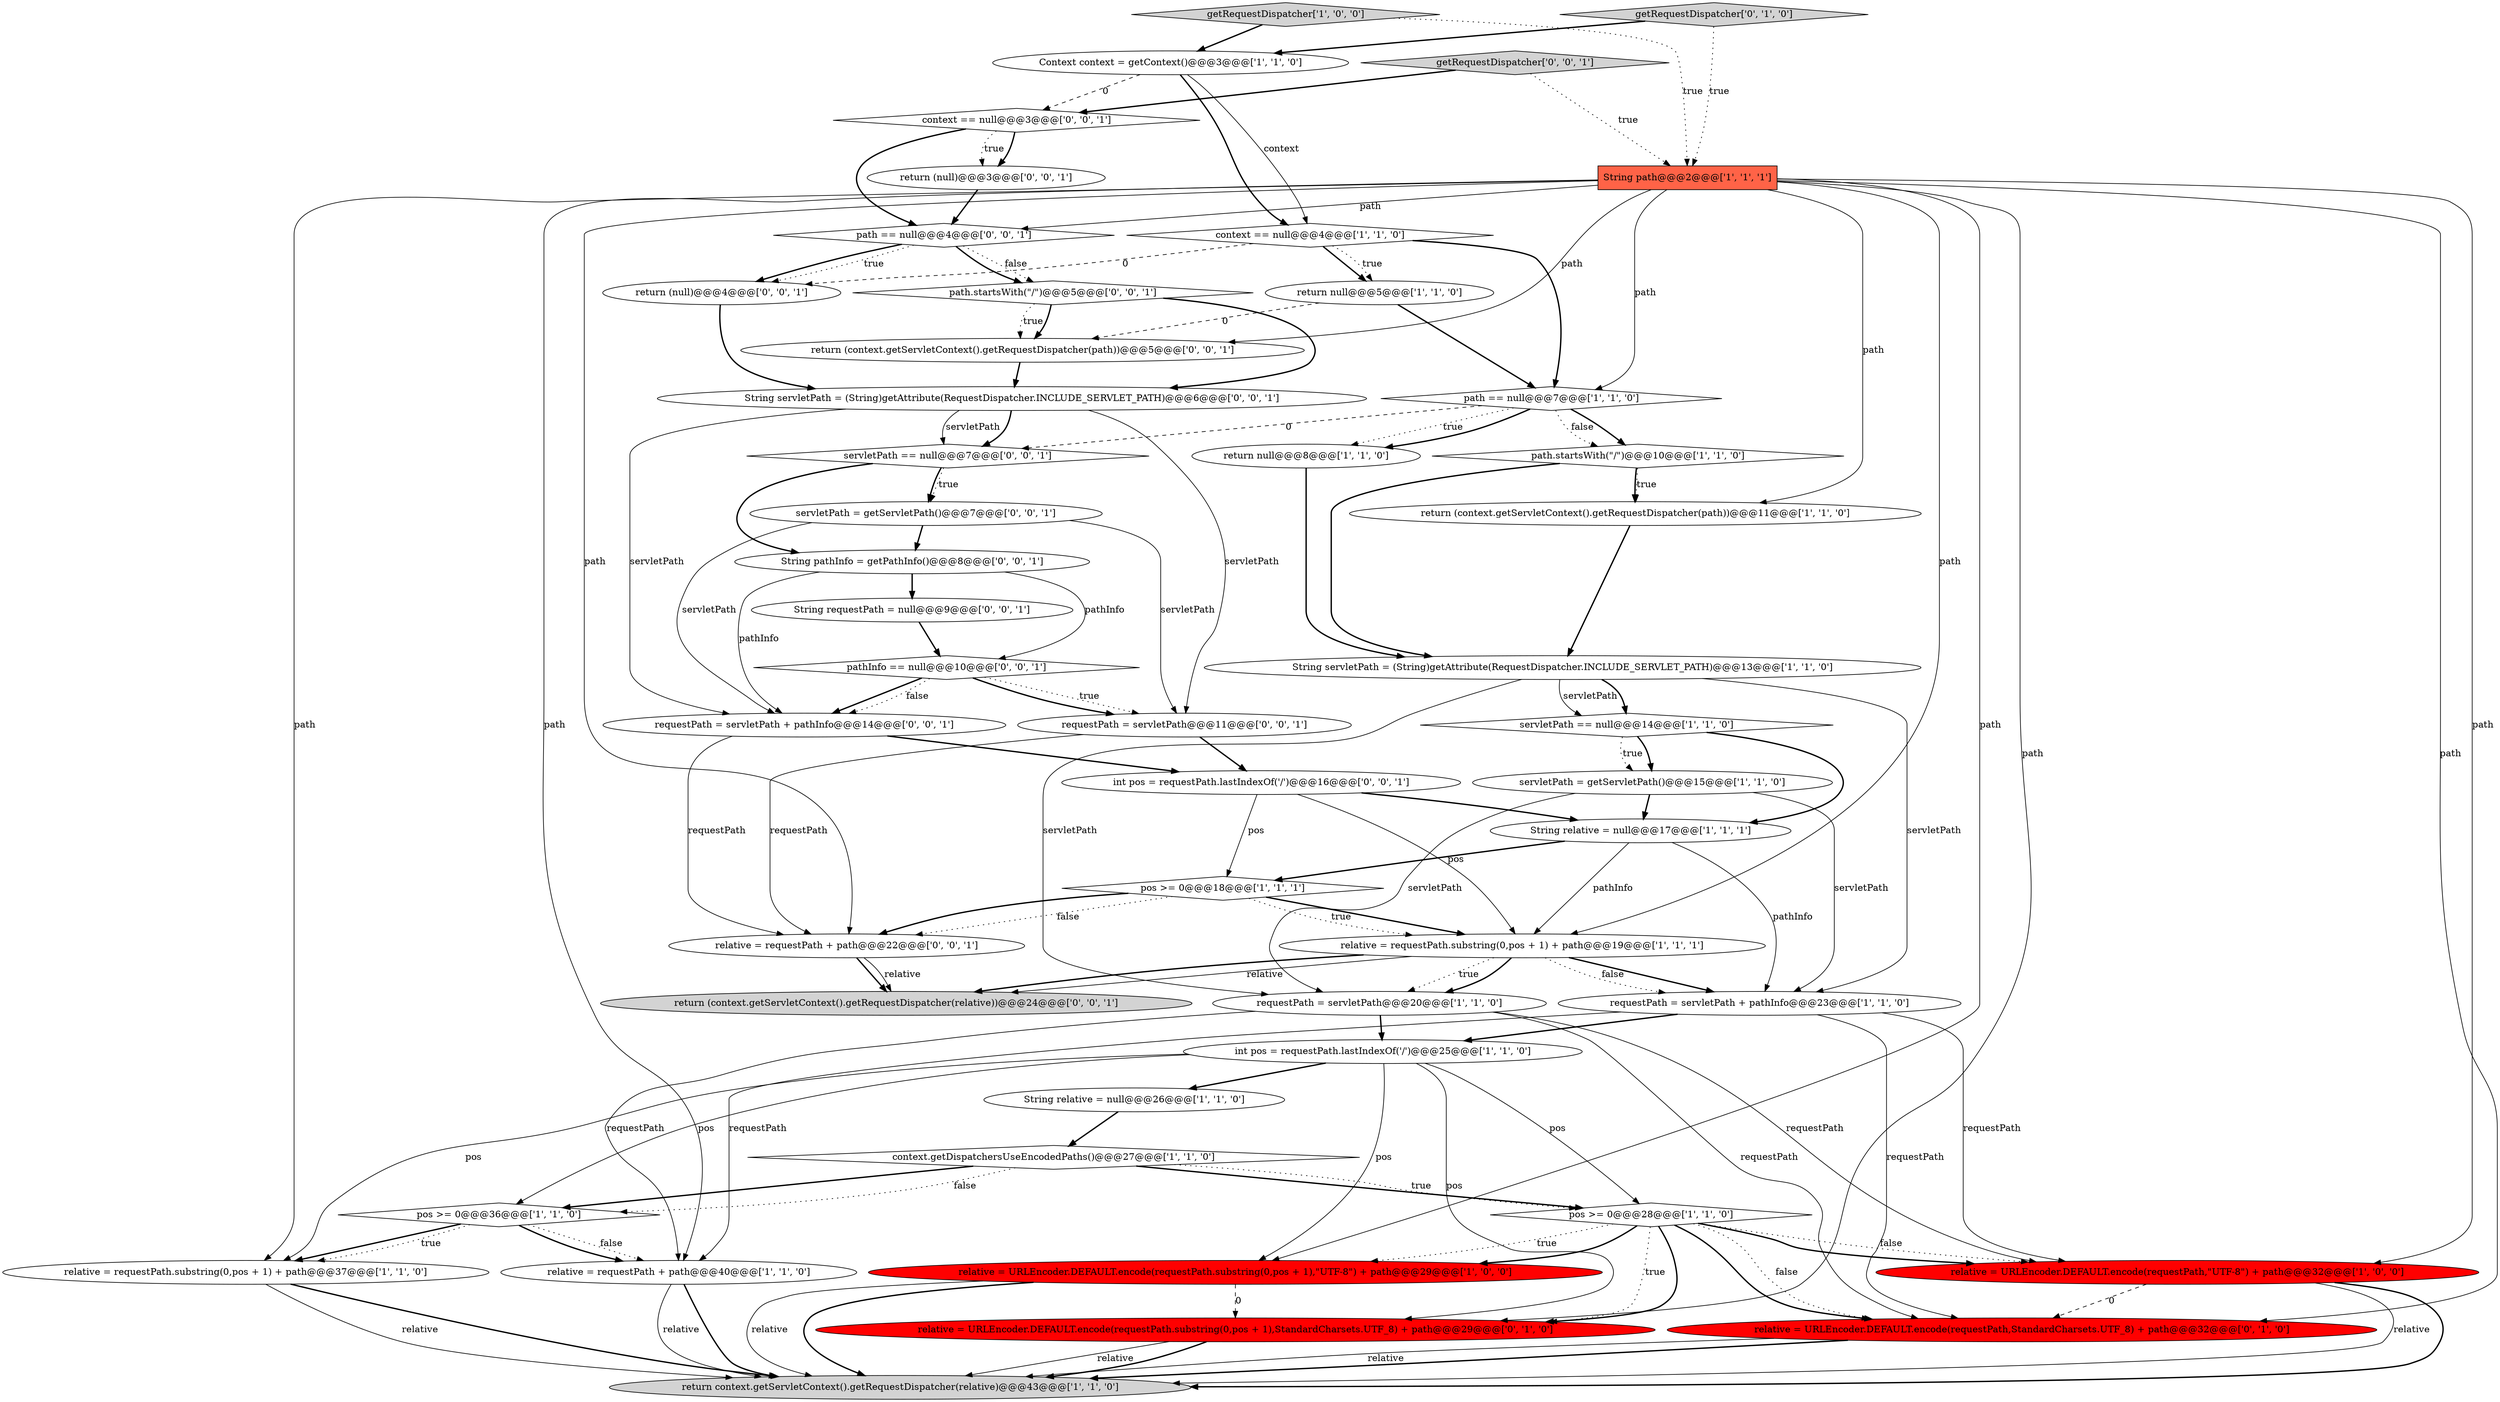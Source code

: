 digraph {
41 [style = filled, label = "return (context.getServletContext().getRequestDispatcher(path))@@@5@@@['0', '0', '1']", fillcolor = white, shape = ellipse image = "AAA0AAABBB3BBB"];
2 [style = filled, label = "relative = requestPath + path@@@40@@@['1', '1', '0']", fillcolor = white, shape = ellipse image = "AAA0AAABBB1BBB"];
46 [style = filled, label = "int pos = requestPath.lastIndexOf('/')@@@16@@@['0', '0', '1']", fillcolor = white, shape = ellipse image = "AAA0AAABBB3BBB"];
3 [style = filled, label = "pos >= 0@@@28@@@['1', '1', '0']", fillcolor = white, shape = diamond image = "AAA0AAABBB1BBB"];
42 [style = filled, label = "pathInfo == null@@@10@@@['0', '0', '1']", fillcolor = white, shape = diamond image = "AAA0AAABBB3BBB"];
5 [style = filled, label = "pos >= 0@@@36@@@['1', '1', '0']", fillcolor = white, shape = diamond image = "AAA0AAABBB1BBB"];
44 [style = filled, label = "servletPath == null@@@7@@@['0', '0', '1']", fillcolor = white, shape = diamond image = "AAA0AAABBB3BBB"];
19 [style = filled, label = "path.startsWith(\"/\")@@@10@@@['1', '1', '0']", fillcolor = white, shape = diamond image = "AAA0AAABBB1BBB"];
18 [style = filled, label = "String path@@@2@@@['1', '1', '1']", fillcolor = tomato, shape = box image = "AAA0AAABBB1BBB"];
25 [style = filled, label = "requestPath = servletPath@@@20@@@['1', '1', '0']", fillcolor = white, shape = ellipse image = "AAA0AAABBB1BBB"];
16 [style = filled, label = "relative = requestPath.substring(0,pos + 1) + path@@@37@@@['1', '1', '0']", fillcolor = white, shape = ellipse image = "AAA0AAABBB1BBB"];
43 [style = filled, label = "String requestPath = null@@@9@@@['0', '0', '1']", fillcolor = white, shape = ellipse image = "AAA0AAABBB3BBB"];
38 [style = filled, label = "getRequestDispatcher['0', '0', '1']", fillcolor = lightgray, shape = diamond image = "AAA0AAABBB3BBB"];
28 [style = filled, label = "relative = URLEncoder.DEFAULT.encode(requestPath.substring(0,pos + 1),StandardCharsets.UTF_8) + path@@@29@@@['0', '1', '0']", fillcolor = red, shape = ellipse image = "AAA1AAABBB2BBB"];
35 [style = filled, label = "return (context.getServletContext().getRequestDispatcher(relative))@@@24@@@['0', '0', '1']", fillcolor = lightgray, shape = ellipse image = "AAA0AAABBB3BBB"];
47 [style = filled, label = "requestPath = servletPath@@@11@@@['0', '0', '1']", fillcolor = white, shape = ellipse image = "AAA0AAABBB3BBB"];
0 [style = filled, label = "Context context = getContext()@@@3@@@['1', '1', '0']", fillcolor = white, shape = ellipse image = "AAA0AAABBB1BBB"];
9 [style = filled, label = "relative = requestPath.substring(0,pos + 1) + path@@@19@@@['1', '1', '1']", fillcolor = white, shape = ellipse image = "AAA0AAABBB1BBB"];
31 [style = filled, label = "return (null)@@@3@@@['0', '0', '1']", fillcolor = white, shape = ellipse image = "AAA0AAABBB3BBB"];
1 [style = filled, label = "return context.getServletContext().getRequestDispatcher(relative)@@@43@@@['1', '1', '0']", fillcolor = lightgray, shape = ellipse image = "AAA0AAABBB1BBB"];
22 [style = filled, label = "String relative = null@@@26@@@['1', '1', '0']", fillcolor = white, shape = ellipse image = "AAA0AAABBB1BBB"];
24 [style = filled, label = "requestPath = servletPath + pathInfo@@@23@@@['1', '1', '0']", fillcolor = white, shape = ellipse image = "AAA0AAABBB1BBB"];
30 [style = filled, label = "path.startsWith(\"/\")@@@5@@@['0', '0', '1']", fillcolor = white, shape = diamond image = "AAA0AAABBB3BBB"];
45 [style = filled, label = "context == null@@@3@@@['0', '0', '1']", fillcolor = white, shape = diamond image = "AAA0AAABBB3BBB"];
33 [style = filled, label = "String servletPath = (String)getAttribute(RequestDispatcher.INCLUDE_SERVLET_PATH)@@@6@@@['0', '0', '1']", fillcolor = white, shape = ellipse image = "AAA0AAABBB3BBB"];
32 [style = filled, label = "relative = requestPath + path@@@22@@@['0', '0', '1']", fillcolor = white, shape = ellipse image = "AAA0AAABBB3BBB"];
14 [style = filled, label = "servletPath == null@@@14@@@['1', '1', '0']", fillcolor = white, shape = diamond image = "AAA0AAABBB1BBB"];
27 [style = filled, label = "getRequestDispatcher['0', '1', '0']", fillcolor = lightgray, shape = diamond image = "AAA0AAABBB2BBB"];
4 [style = filled, label = "path == null@@@7@@@['1', '1', '0']", fillcolor = white, shape = diamond image = "AAA0AAABBB1BBB"];
13 [style = filled, label = "return null@@@5@@@['1', '1', '0']", fillcolor = white, shape = ellipse image = "AAA0AAABBB1BBB"];
39 [style = filled, label = "requestPath = servletPath + pathInfo@@@14@@@['0', '0', '1']", fillcolor = white, shape = ellipse image = "AAA0AAABBB3BBB"];
20 [style = filled, label = "context.getDispatchersUseEncodedPaths()@@@27@@@['1', '1', '0']", fillcolor = white, shape = diamond image = "AAA0AAABBB1BBB"];
36 [style = filled, label = "path == null@@@4@@@['0', '0', '1']", fillcolor = white, shape = diamond image = "AAA0AAABBB3BBB"];
10 [style = filled, label = "int pos = requestPath.lastIndexOf('/')@@@25@@@['1', '1', '0']", fillcolor = white, shape = ellipse image = "AAA0AAABBB1BBB"];
12 [style = filled, label = "String servletPath = (String)getAttribute(RequestDispatcher.INCLUDE_SERVLET_PATH)@@@13@@@['1', '1', '0']", fillcolor = white, shape = ellipse image = "AAA0AAABBB1BBB"];
11 [style = filled, label = "relative = URLEncoder.DEFAULT.encode(requestPath.substring(0,pos + 1),\"UTF-8\") + path@@@29@@@['1', '0', '0']", fillcolor = red, shape = ellipse image = "AAA1AAABBB1BBB"];
23 [style = filled, label = "return null@@@8@@@['1', '1', '0']", fillcolor = white, shape = ellipse image = "AAA0AAABBB1BBB"];
37 [style = filled, label = "return (null)@@@4@@@['0', '0', '1']", fillcolor = white, shape = ellipse image = "AAA0AAABBB3BBB"];
34 [style = filled, label = "String pathInfo = getPathInfo()@@@8@@@['0', '0', '1']", fillcolor = white, shape = ellipse image = "AAA0AAABBB3BBB"];
7 [style = filled, label = "relative = URLEncoder.DEFAULT.encode(requestPath,\"UTF-8\") + path@@@32@@@['1', '0', '0']", fillcolor = red, shape = ellipse image = "AAA1AAABBB1BBB"];
26 [style = filled, label = "pos >= 0@@@18@@@['1', '1', '1']", fillcolor = white, shape = diamond image = "AAA0AAABBB1BBB"];
40 [style = filled, label = "servletPath = getServletPath()@@@7@@@['0', '0', '1']", fillcolor = white, shape = ellipse image = "AAA0AAABBB3BBB"];
8 [style = filled, label = "servletPath = getServletPath()@@@15@@@['1', '1', '0']", fillcolor = white, shape = ellipse image = "AAA0AAABBB1BBB"];
6 [style = filled, label = "return (context.getServletContext().getRequestDispatcher(path))@@@11@@@['1', '1', '0']", fillcolor = white, shape = ellipse image = "AAA0AAABBB1BBB"];
29 [style = filled, label = "relative = URLEncoder.DEFAULT.encode(requestPath,StandardCharsets.UTF_8) + path@@@32@@@['0', '1', '0']", fillcolor = red, shape = ellipse image = "AAA1AAABBB2BBB"];
15 [style = filled, label = "context == null@@@4@@@['1', '1', '0']", fillcolor = white, shape = diamond image = "AAA0AAABBB1BBB"];
21 [style = filled, label = "String relative = null@@@17@@@['1', '1', '1']", fillcolor = white, shape = ellipse image = "AAA0AAABBB1BBB"];
17 [style = filled, label = "getRequestDispatcher['1', '0', '0']", fillcolor = lightgray, shape = diamond image = "AAA0AAABBB1BBB"];
32->35 [style = bold, label=""];
25->7 [style = solid, label="requestPath"];
10->3 [style = solid, label="pos"];
42->47 [style = dotted, label="true"];
34->42 [style = solid, label="pathInfo"];
18->16 [style = solid, label="path"];
43->42 [style = bold, label=""];
26->9 [style = bold, label=""];
45->31 [style = bold, label=""];
18->6 [style = solid, label="path"];
12->14 [style = solid, label="servletPath"];
13->41 [style = dashed, label="0"];
9->35 [style = bold, label=""];
0->15 [style = bold, label=""];
32->35 [style = solid, label="relative"];
25->2 [style = solid, label="requestPath"];
21->26 [style = bold, label=""];
46->21 [style = bold, label=""];
18->36 [style = solid, label="path"];
18->9 [style = solid, label="path"];
44->40 [style = dotted, label="true"];
11->1 [style = solid, label="relative"];
18->7 [style = solid, label="path"];
18->41 [style = solid, label="path"];
23->12 [style = bold, label=""];
25->10 [style = bold, label=""];
36->30 [style = dotted, label="false"];
29->1 [style = bold, label=""];
37->33 [style = bold, label=""];
33->44 [style = bold, label=""];
27->18 [style = dotted, label="true"];
9->24 [style = bold, label=""];
3->29 [style = dotted, label="false"];
46->9 [style = solid, label="pos"];
24->10 [style = bold, label=""];
30->41 [style = dotted, label="true"];
33->44 [style = solid, label="servletPath"];
15->13 [style = bold, label=""];
7->1 [style = bold, label=""];
30->41 [style = bold, label=""];
26->32 [style = bold, label=""];
8->25 [style = solid, label="servletPath"];
27->0 [style = bold, label=""];
19->12 [style = bold, label=""];
12->25 [style = solid, label="servletPath"];
4->19 [style = dotted, label="false"];
4->23 [style = dotted, label="true"];
24->7 [style = solid, label="requestPath"];
4->19 [style = bold, label=""];
3->11 [style = bold, label=""];
3->7 [style = dotted, label="false"];
40->47 [style = solid, label="servletPath"];
38->45 [style = bold, label=""];
20->3 [style = bold, label=""];
40->34 [style = bold, label=""];
26->9 [style = dotted, label="true"];
19->6 [style = bold, label=""];
24->2 [style = solid, label="requestPath"];
24->29 [style = solid, label="requestPath"];
18->29 [style = solid, label="path"];
18->2 [style = solid, label="path"];
15->13 [style = dotted, label="true"];
40->39 [style = solid, label="servletPath"];
38->18 [style = dotted, label="true"];
5->2 [style = dotted, label="false"];
36->30 [style = bold, label=""];
20->5 [style = dotted, label="false"];
22->20 [style = bold, label=""];
3->7 [style = bold, label=""];
39->32 [style = solid, label="requestPath"];
44->34 [style = bold, label=""];
12->14 [style = bold, label=""];
20->3 [style = dotted, label="true"];
14->8 [style = bold, label=""];
8->24 [style = solid, label="servletPath"];
36->37 [style = bold, label=""];
34->39 [style = solid, label="pathInfo"];
18->11 [style = solid, label="path"];
9->35 [style = solid, label="relative"];
14->21 [style = bold, label=""];
4->23 [style = bold, label=""];
3->29 [style = bold, label=""];
4->44 [style = dashed, label="0"];
0->15 [style = solid, label="context"];
45->31 [style = dotted, label="true"];
39->46 [style = bold, label=""];
30->33 [style = bold, label=""];
17->18 [style = dotted, label="true"];
2->1 [style = bold, label=""];
42->39 [style = bold, label=""];
18->28 [style = solid, label="path"];
45->36 [style = bold, label=""];
42->47 [style = bold, label=""];
31->36 [style = bold, label=""];
33->39 [style = solid, label="servletPath"];
36->37 [style = dotted, label="true"];
10->5 [style = solid, label="pos"];
12->24 [style = solid, label="servletPath"];
5->16 [style = bold, label=""];
21->9 [style = solid, label="pathInfo"];
3->28 [style = bold, label=""];
17->0 [style = bold, label=""];
16->1 [style = bold, label=""];
18->4 [style = solid, label="path"];
5->16 [style = dotted, label="true"];
14->8 [style = dotted, label="true"];
28->1 [style = solid, label="relative"];
25->29 [style = solid, label="requestPath"];
41->33 [style = bold, label=""];
34->43 [style = bold, label=""];
10->11 [style = solid, label="pos"];
33->47 [style = solid, label="servletPath"];
0->45 [style = dashed, label="0"];
6->12 [style = bold, label=""];
46->26 [style = solid, label="pos"];
10->22 [style = bold, label=""];
3->11 [style = dotted, label="true"];
3->28 [style = dotted, label="true"];
9->24 [style = dotted, label="false"];
18->32 [style = solid, label="path"];
11->1 [style = bold, label=""];
15->37 [style = dashed, label="0"];
7->1 [style = solid, label="relative"];
44->40 [style = bold, label=""];
47->46 [style = bold, label=""];
28->1 [style = bold, label=""];
9->25 [style = dotted, label="true"];
20->5 [style = bold, label=""];
16->1 [style = solid, label="relative"];
11->28 [style = dashed, label="0"];
5->2 [style = bold, label=""];
2->1 [style = solid, label="relative"];
26->32 [style = dotted, label="false"];
47->32 [style = solid, label="requestPath"];
9->25 [style = bold, label=""];
10->16 [style = solid, label="pos"];
15->4 [style = bold, label=""];
21->24 [style = solid, label="pathInfo"];
8->21 [style = bold, label=""];
7->29 [style = dashed, label="0"];
19->6 [style = dotted, label="true"];
29->1 [style = solid, label="relative"];
42->39 [style = dotted, label="false"];
10->28 [style = solid, label="pos"];
13->4 [style = bold, label=""];
}
